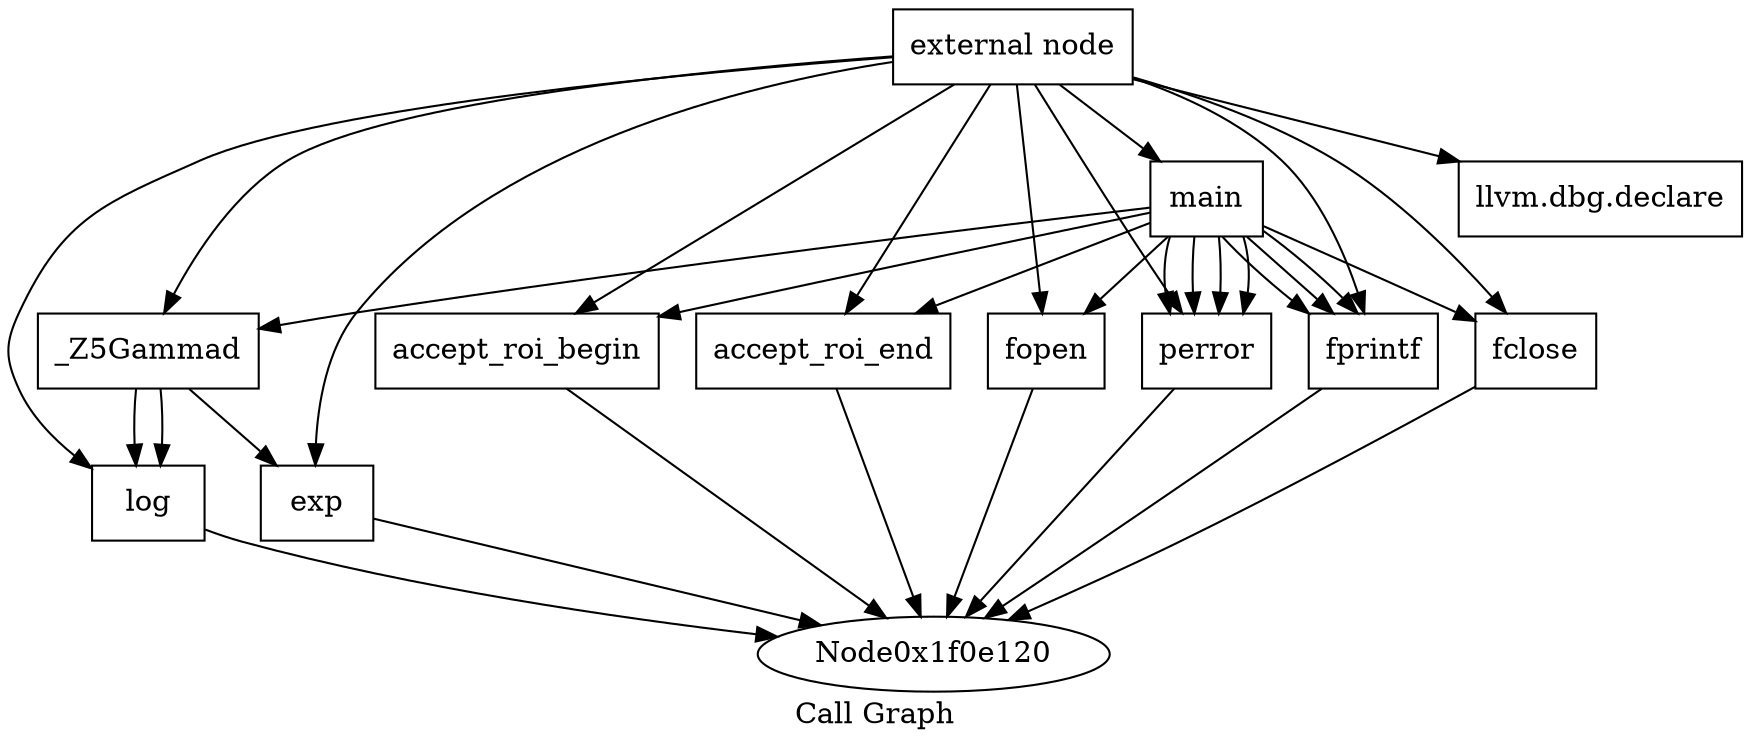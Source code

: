 digraph "Call Graph" {
	label="Call Graph";

	Node0x1f1bda0 [shape=record,label="{external node}"];
	Node0x1f1bda0 -> Node0x1f3a480;
	Node0x1f1bda0 -> Node0x1f1d350;
	Node0x1f1bda0 -> Node0x1f0e6e0;
	Node0x1f1bda0 -> Node0x1f2f6f0;
	Node0x1f1bda0 -> Node0x1f1d460;
	Node0x1f1bda0 -> Node0x1f1d3d0;
	Node0x1f1bda0 -> Node0x1f0e510;
	Node0x1f1bda0 -> Node0x1f0d090;
	Node0x1f1bda0 -> Node0x1f0d110;
	Node0x1f1bda0 -> Node0x1f0d000;
	Node0x1f1bda0 -> Node0x1f0d190;
	Node0x1f3a480 [shape=record,label="{_Z5Gammad}"];
	Node0x1f3a480 -> Node0x1f0e6e0;
	Node0x1f3a480 -> Node0x1f0e6e0;
	Node0x1f3a480 -> Node0x1f2f6f0;
	Node0x1f0d090 [shape=record,label="{fopen}"];
	Node0x1f0d090 -> Node0x1f0e120;
	Node0x1f0d110 [shape=record,label="{perror}"];
	Node0x1f0d110 -> Node0x1f0e120;
	Node0x1f1d350 [shape=record,label="{llvm.dbg.declare}"];
	Node0x1f0e6e0 [shape=record,label="{log}"];
	Node0x1f0e6e0 -> Node0x1f0e120;
	Node0x1f2f6f0 [shape=record,label="{exp}"];
	Node0x1f2f6f0 -> Node0x1f0e120;
	Node0x1f1d460 [shape=record,label="{main}"];
	Node0x1f1d460 -> Node0x1f1d3d0;
	Node0x1f1d460 -> Node0x1f3a480;
	Node0x1f1d460 -> Node0x1f0e510;
	Node0x1f1d460 -> Node0x1f0d090;
	Node0x1f1d460 -> Node0x1f0d110;
	Node0x1f1d460 -> Node0x1f0d000;
	Node0x1f1d460 -> Node0x1f0d110;
	Node0x1f1d460 -> Node0x1f0d000;
	Node0x1f1d460 -> Node0x1f0d000;
	Node0x1f1d460 -> Node0x1f0d110;
	Node0x1f1d460 -> Node0x1f0d190;
	Node0x1f1d460 -> Node0x1f0d110;
	Node0x1f1d3d0 [shape=record,label="{accept_roi_begin}"];
	Node0x1f1d3d0 -> Node0x1f0e120;
	Node0x1f0e510 [shape=record,label="{accept_roi_end}"];
	Node0x1f0e510 -> Node0x1f0e120;
	Node0x1f0d000 [shape=record,label="{fprintf}"];
	Node0x1f0d000 -> Node0x1f0e120;
	Node0x1f0d190 [shape=record,label="{fclose}"];
	Node0x1f0d190 -> Node0x1f0e120;
}
